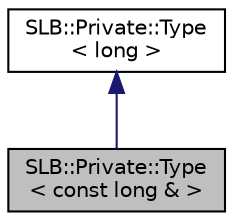 digraph "SLB::Private::Type&lt; const long &amp; &gt;"
{
  edge [fontname="Helvetica",fontsize="10",labelfontname="Helvetica",labelfontsize="10"];
  node [fontname="Helvetica",fontsize="10",shape=record];
  Node1 [label="SLB::Private::Type\l\< const long & \>",height=0.2,width=0.4,color="black", fillcolor="grey75", style="filled", fontcolor="black"];
  Node2 -> Node1 [dir="back",color="midnightblue",fontsize="10",style="solid",fontname="Helvetica"];
  Node2 [label="SLB::Private::Type\l\< long \>",height=0.2,width=0.4,color="black", fillcolor="white", style="filled",URL="$structSLB_1_1Private_1_1Type_3_01long_01_4.html"];
}
